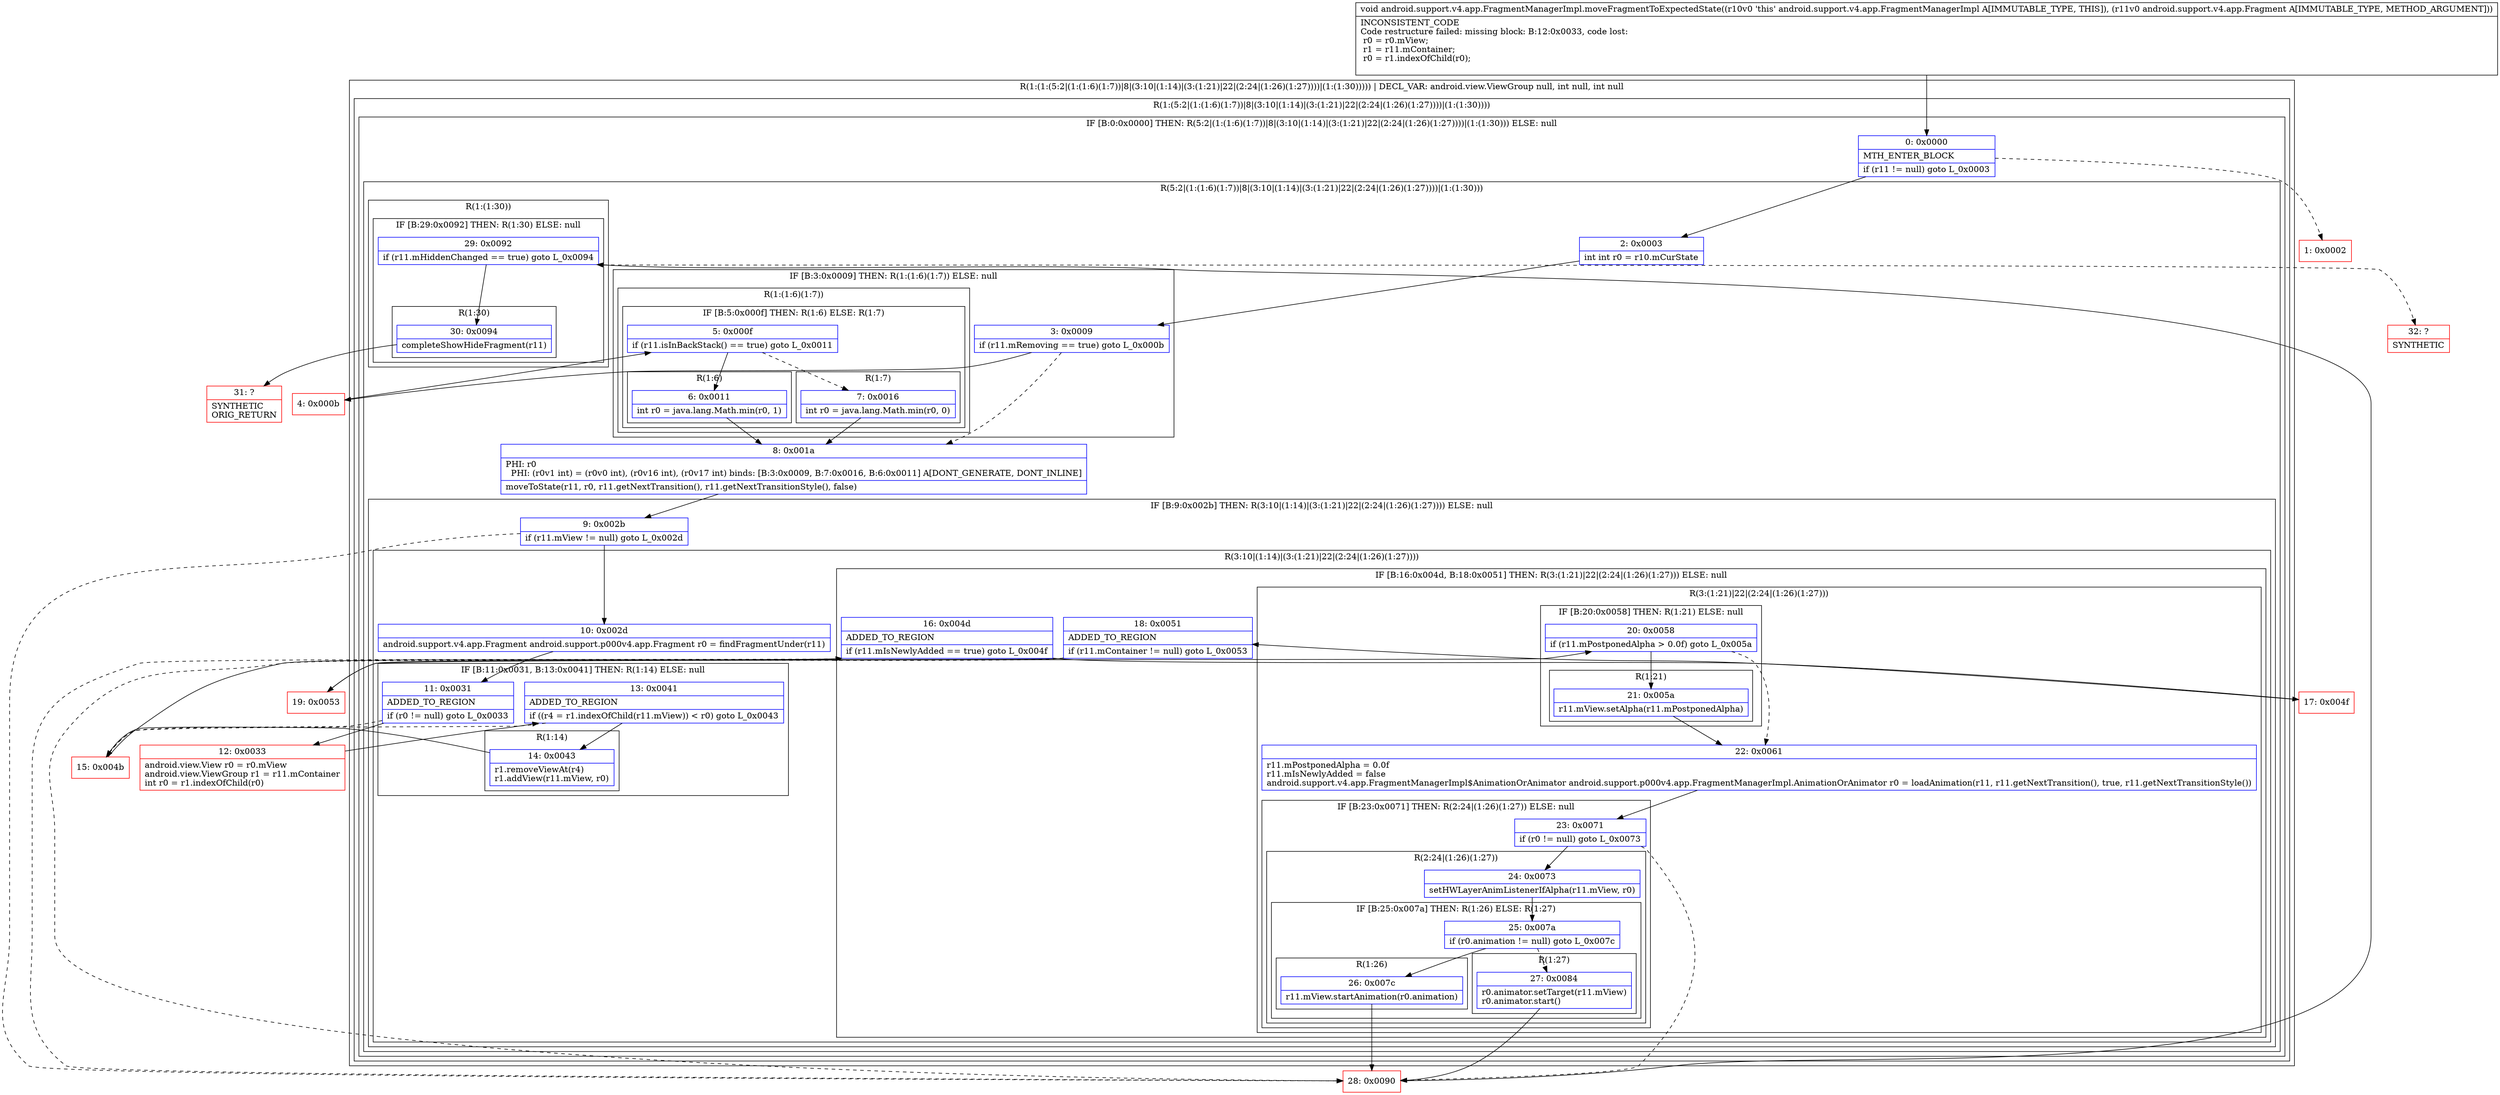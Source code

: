 digraph "CFG forandroid.support.v4.app.FragmentManagerImpl.moveFragmentToExpectedState(Landroid\/support\/v4\/app\/Fragment;)V" {
subgraph cluster_Region_462567857 {
label = "R(1:(1:(5:2|(1:(1:6)(1:7))|8|(3:10|(1:14)|(3:(1:21)|22|(2:24|(1:26)(1:27))))|(1:(1:30))))) | DECL_VAR: android.view.ViewGroup null, int null, int null\l";
node [shape=record,color=blue];
subgraph cluster_Region_638278110 {
label = "R(1:(5:2|(1:(1:6)(1:7))|8|(3:10|(1:14)|(3:(1:21)|22|(2:24|(1:26)(1:27))))|(1:(1:30))))";
node [shape=record,color=blue];
subgraph cluster_IfRegion_1724234023 {
label = "IF [B:0:0x0000] THEN: R(5:2|(1:(1:6)(1:7))|8|(3:10|(1:14)|(3:(1:21)|22|(2:24|(1:26)(1:27))))|(1:(1:30))) ELSE: null";
node [shape=record,color=blue];
Node_0 [shape=record,label="{0\:\ 0x0000|MTH_ENTER_BLOCK\l|if (r11 != null) goto L_0x0003\l}"];
subgraph cluster_Region_1862958668 {
label = "R(5:2|(1:(1:6)(1:7))|8|(3:10|(1:14)|(3:(1:21)|22|(2:24|(1:26)(1:27))))|(1:(1:30)))";
node [shape=record,color=blue];
Node_2 [shape=record,label="{2\:\ 0x0003|int int r0 = r10.mCurState\l}"];
subgraph cluster_IfRegion_1153560786 {
label = "IF [B:3:0x0009] THEN: R(1:(1:6)(1:7)) ELSE: null";
node [shape=record,color=blue];
Node_3 [shape=record,label="{3\:\ 0x0009|if (r11.mRemoving == true) goto L_0x000b\l}"];
subgraph cluster_Region_1318323786 {
label = "R(1:(1:6)(1:7))";
node [shape=record,color=blue];
subgraph cluster_IfRegion_841839599 {
label = "IF [B:5:0x000f] THEN: R(1:6) ELSE: R(1:7)";
node [shape=record,color=blue];
Node_5 [shape=record,label="{5\:\ 0x000f|if (r11.isInBackStack() == true) goto L_0x0011\l}"];
subgraph cluster_Region_1147232983 {
label = "R(1:6)";
node [shape=record,color=blue];
Node_6 [shape=record,label="{6\:\ 0x0011|int r0 = java.lang.Math.min(r0, 1)\l}"];
}
subgraph cluster_Region_1393503473 {
label = "R(1:7)";
node [shape=record,color=blue];
Node_7 [shape=record,label="{7\:\ 0x0016|int r0 = java.lang.Math.min(r0, 0)\l}"];
}
}
}
}
Node_8 [shape=record,label="{8\:\ 0x001a|PHI: r0 \l  PHI: (r0v1 int) = (r0v0 int), (r0v16 int), (r0v17 int) binds: [B:3:0x0009, B:7:0x0016, B:6:0x0011] A[DONT_GENERATE, DONT_INLINE]\l|moveToState(r11, r0, r11.getNextTransition(), r11.getNextTransitionStyle(), false)\l}"];
subgraph cluster_IfRegion_2037049356 {
label = "IF [B:9:0x002b] THEN: R(3:10|(1:14)|(3:(1:21)|22|(2:24|(1:26)(1:27)))) ELSE: null";
node [shape=record,color=blue];
Node_9 [shape=record,label="{9\:\ 0x002b|if (r11.mView != null) goto L_0x002d\l}"];
subgraph cluster_Region_854853164 {
label = "R(3:10|(1:14)|(3:(1:21)|22|(2:24|(1:26)(1:27))))";
node [shape=record,color=blue];
Node_10 [shape=record,label="{10\:\ 0x002d|android.support.v4.app.Fragment android.support.p000v4.app.Fragment r0 = findFragmentUnder(r11)\l}"];
subgraph cluster_IfRegion_246474272 {
label = "IF [B:11:0x0031, B:13:0x0041] THEN: R(1:14) ELSE: null";
node [shape=record,color=blue];
Node_11 [shape=record,label="{11\:\ 0x0031|ADDED_TO_REGION\l|if (r0 != null) goto L_0x0033\l}"];
Node_13 [shape=record,label="{13\:\ 0x0041|ADDED_TO_REGION\l|if ((r4 = r1.indexOfChild(r11.mView)) \< r0) goto L_0x0043\l}"];
subgraph cluster_Region_853987475 {
label = "R(1:14)";
node [shape=record,color=blue];
Node_14 [shape=record,label="{14\:\ 0x0043|r1.removeViewAt(r4)\lr1.addView(r11.mView, r0)\l}"];
}
}
subgraph cluster_IfRegion_1546528467 {
label = "IF [B:16:0x004d, B:18:0x0051] THEN: R(3:(1:21)|22|(2:24|(1:26)(1:27))) ELSE: null";
node [shape=record,color=blue];
Node_16 [shape=record,label="{16\:\ 0x004d|ADDED_TO_REGION\l|if (r11.mIsNewlyAdded == true) goto L_0x004f\l}"];
Node_18 [shape=record,label="{18\:\ 0x0051|ADDED_TO_REGION\l|if (r11.mContainer != null) goto L_0x0053\l}"];
subgraph cluster_Region_619854755 {
label = "R(3:(1:21)|22|(2:24|(1:26)(1:27)))";
node [shape=record,color=blue];
subgraph cluster_IfRegion_88446130 {
label = "IF [B:20:0x0058] THEN: R(1:21) ELSE: null";
node [shape=record,color=blue];
Node_20 [shape=record,label="{20\:\ 0x0058|if (r11.mPostponedAlpha \> 0.0f) goto L_0x005a\l}"];
subgraph cluster_Region_734078622 {
label = "R(1:21)";
node [shape=record,color=blue];
Node_21 [shape=record,label="{21\:\ 0x005a|r11.mView.setAlpha(r11.mPostponedAlpha)\l}"];
}
}
Node_22 [shape=record,label="{22\:\ 0x0061|r11.mPostponedAlpha = 0.0f\lr11.mIsNewlyAdded = false\landroid.support.v4.app.FragmentManagerImpl$AnimationOrAnimator android.support.p000v4.app.FragmentManagerImpl.AnimationOrAnimator r0 = loadAnimation(r11, r11.getNextTransition(), true, r11.getNextTransitionStyle())\l}"];
subgraph cluster_IfRegion_1808433712 {
label = "IF [B:23:0x0071] THEN: R(2:24|(1:26)(1:27)) ELSE: null";
node [shape=record,color=blue];
Node_23 [shape=record,label="{23\:\ 0x0071|if (r0 != null) goto L_0x0073\l}"];
subgraph cluster_Region_2040347651 {
label = "R(2:24|(1:26)(1:27))";
node [shape=record,color=blue];
Node_24 [shape=record,label="{24\:\ 0x0073|setHWLayerAnimListenerIfAlpha(r11.mView, r0)\l}"];
subgraph cluster_IfRegion_1880446198 {
label = "IF [B:25:0x007a] THEN: R(1:26) ELSE: R(1:27)";
node [shape=record,color=blue];
Node_25 [shape=record,label="{25\:\ 0x007a|if (r0.animation != null) goto L_0x007c\l}"];
subgraph cluster_Region_1158633076 {
label = "R(1:26)";
node [shape=record,color=blue];
Node_26 [shape=record,label="{26\:\ 0x007c|r11.mView.startAnimation(r0.animation)\l}"];
}
subgraph cluster_Region_2053867495 {
label = "R(1:27)";
node [shape=record,color=blue];
Node_27 [shape=record,label="{27\:\ 0x0084|r0.animator.setTarget(r11.mView)\lr0.animator.start()\l}"];
}
}
}
}
}
}
}
}
subgraph cluster_Region_799476029 {
label = "R(1:(1:30))";
node [shape=record,color=blue];
subgraph cluster_IfRegion_43166372 {
label = "IF [B:29:0x0092] THEN: R(1:30) ELSE: null";
node [shape=record,color=blue];
Node_29 [shape=record,label="{29\:\ 0x0092|if (r11.mHiddenChanged == true) goto L_0x0094\l}"];
subgraph cluster_Region_735792704 {
label = "R(1:30)";
node [shape=record,color=blue];
Node_30 [shape=record,label="{30\:\ 0x0094|completeShowHideFragment(r11)\l}"];
}
}
}
}
}
}
}
Node_1 [shape=record,color=red,label="{1\:\ 0x0002}"];
Node_4 [shape=record,color=red,label="{4\:\ 0x000b}"];
Node_12 [shape=record,color=red,label="{12\:\ 0x0033|android.view.View r0 = r0.mView\landroid.view.ViewGroup r1 = r11.mContainer\lint r0 = r1.indexOfChild(r0)\l}"];
Node_15 [shape=record,color=red,label="{15\:\ 0x004b}"];
Node_17 [shape=record,color=red,label="{17\:\ 0x004f}"];
Node_19 [shape=record,color=red,label="{19\:\ 0x0053}"];
Node_28 [shape=record,color=red,label="{28\:\ 0x0090}"];
Node_31 [shape=record,color=red,label="{31\:\ ?|SYNTHETIC\lORIG_RETURN\l}"];
Node_32 [shape=record,color=red,label="{32\:\ ?|SYNTHETIC\l}"];
MethodNode[shape=record,label="{void android.support.v4.app.FragmentManagerImpl.moveFragmentToExpectedState((r10v0 'this' android.support.v4.app.FragmentManagerImpl A[IMMUTABLE_TYPE, THIS]), (r11v0 android.support.v4.app.Fragment A[IMMUTABLE_TYPE, METHOD_ARGUMENT]))  | INCONSISTENT_CODE\lCode restructure failed: missing block: B:12:0x0033, code lost:\l    r0 = r0.mView;\l    r1 = r11.mContainer;\l    r0 = r1.indexOfChild(r0);\l\l}"];
MethodNode -> Node_0;
Node_0 -> Node_1[style=dashed];
Node_0 -> Node_2;
Node_2 -> Node_3;
Node_3 -> Node_4;
Node_3 -> Node_8[style=dashed];
Node_5 -> Node_6;
Node_5 -> Node_7[style=dashed];
Node_6 -> Node_8;
Node_7 -> Node_8;
Node_8 -> Node_9;
Node_9 -> Node_10;
Node_9 -> Node_28[style=dashed];
Node_10 -> Node_11;
Node_11 -> Node_12;
Node_11 -> Node_15[style=dashed];
Node_13 -> Node_14;
Node_13 -> Node_15[style=dashed];
Node_14 -> Node_15;
Node_16 -> Node_17;
Node_16 -> Node_28[style=dashed];
Node_18 -> Node_19;
Node_18 -> Node_28[style=dashed];
Node_20 -> Node_21;
Node_20 -> Node_22[style=dashed];
Node_21 -> Node_22;
Node_22 -> Node_23;
Node_23 -> Node_24;
Node_23 -> Node_28[style=dashed];
Node_24 -> Node_25;
Node_25 -> Node_26;
Node_25 -> Node_27[style=dashed];
Node_26 -> Node_28;
Node_27 -> Node_28;
Node_29 -> Node_30;
Node_29 -> Node_32[style=dashed];
Node_30 -> Node_31;
Node_4 -> Node_5;
Node_12 -> Node_13;
Node_15 -> Node_16;
Node_17 -> Node_18;
Node_19 -> Node_20;
Node_28 -> Node_29;
}

